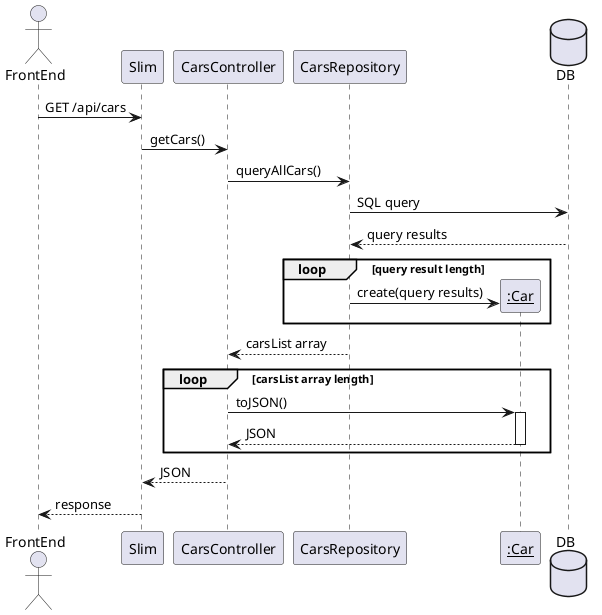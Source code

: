 http://www.plantuml.com/plantuml/uml/RL7DIiD04BxFKmmzjOVIUmvI-wCWHT5w3sCor8LjDivEXBwzEss2Bkij-VwNMKSbqU7iWHeDWWyIEjrtBVG9TethgLCyUdVEW2r9t2QX1EzP2kgD-n2T1hbarAokgqJNzGmfcX1QKlgWoBZR04pLkBoxDcA5Z_jtN57lLWr910EDpDihFB4QD5z0pfWsdvCYlmQMoxttaoFZpR7R9DNnzN1JGlfT5ZbZ30h7mMi4y27q6OQUkvD-GYDCocOlgmnDNJV9F4jS07Sj59RYyMPFmC55HHAXopWb1wSnkVTtWOQduylpV07KgFl-i_V_HXD3ovduEhSe62yvUQxV1awdhkozVUWYmpeb36V_0m00

@startuml
actor FrontEnd
participant Slim
participant CarsController
participant CarsRepository
participant "__:Car__" as Car
database DB

FrontEnd -> Slim : GET /api/cars
Slim -> CarsController: getCars()
CarsController -> CarsRepository : queryAllCars()
CarsRepository -> DB : SQL query
DB --> CarsRepository: query results

loop query result length
create Car
CarsRepository -> Car : create(query results)
end

CarsRepository --> CarsController : carsList array

loop carsList array length
CarsController -> Car : toJSON()
activate Car
Car --> CarsController : JSON
deactivate Car
end


CarsController --> Slim : JSON
Slim --> FrontEnd: response
@enduml